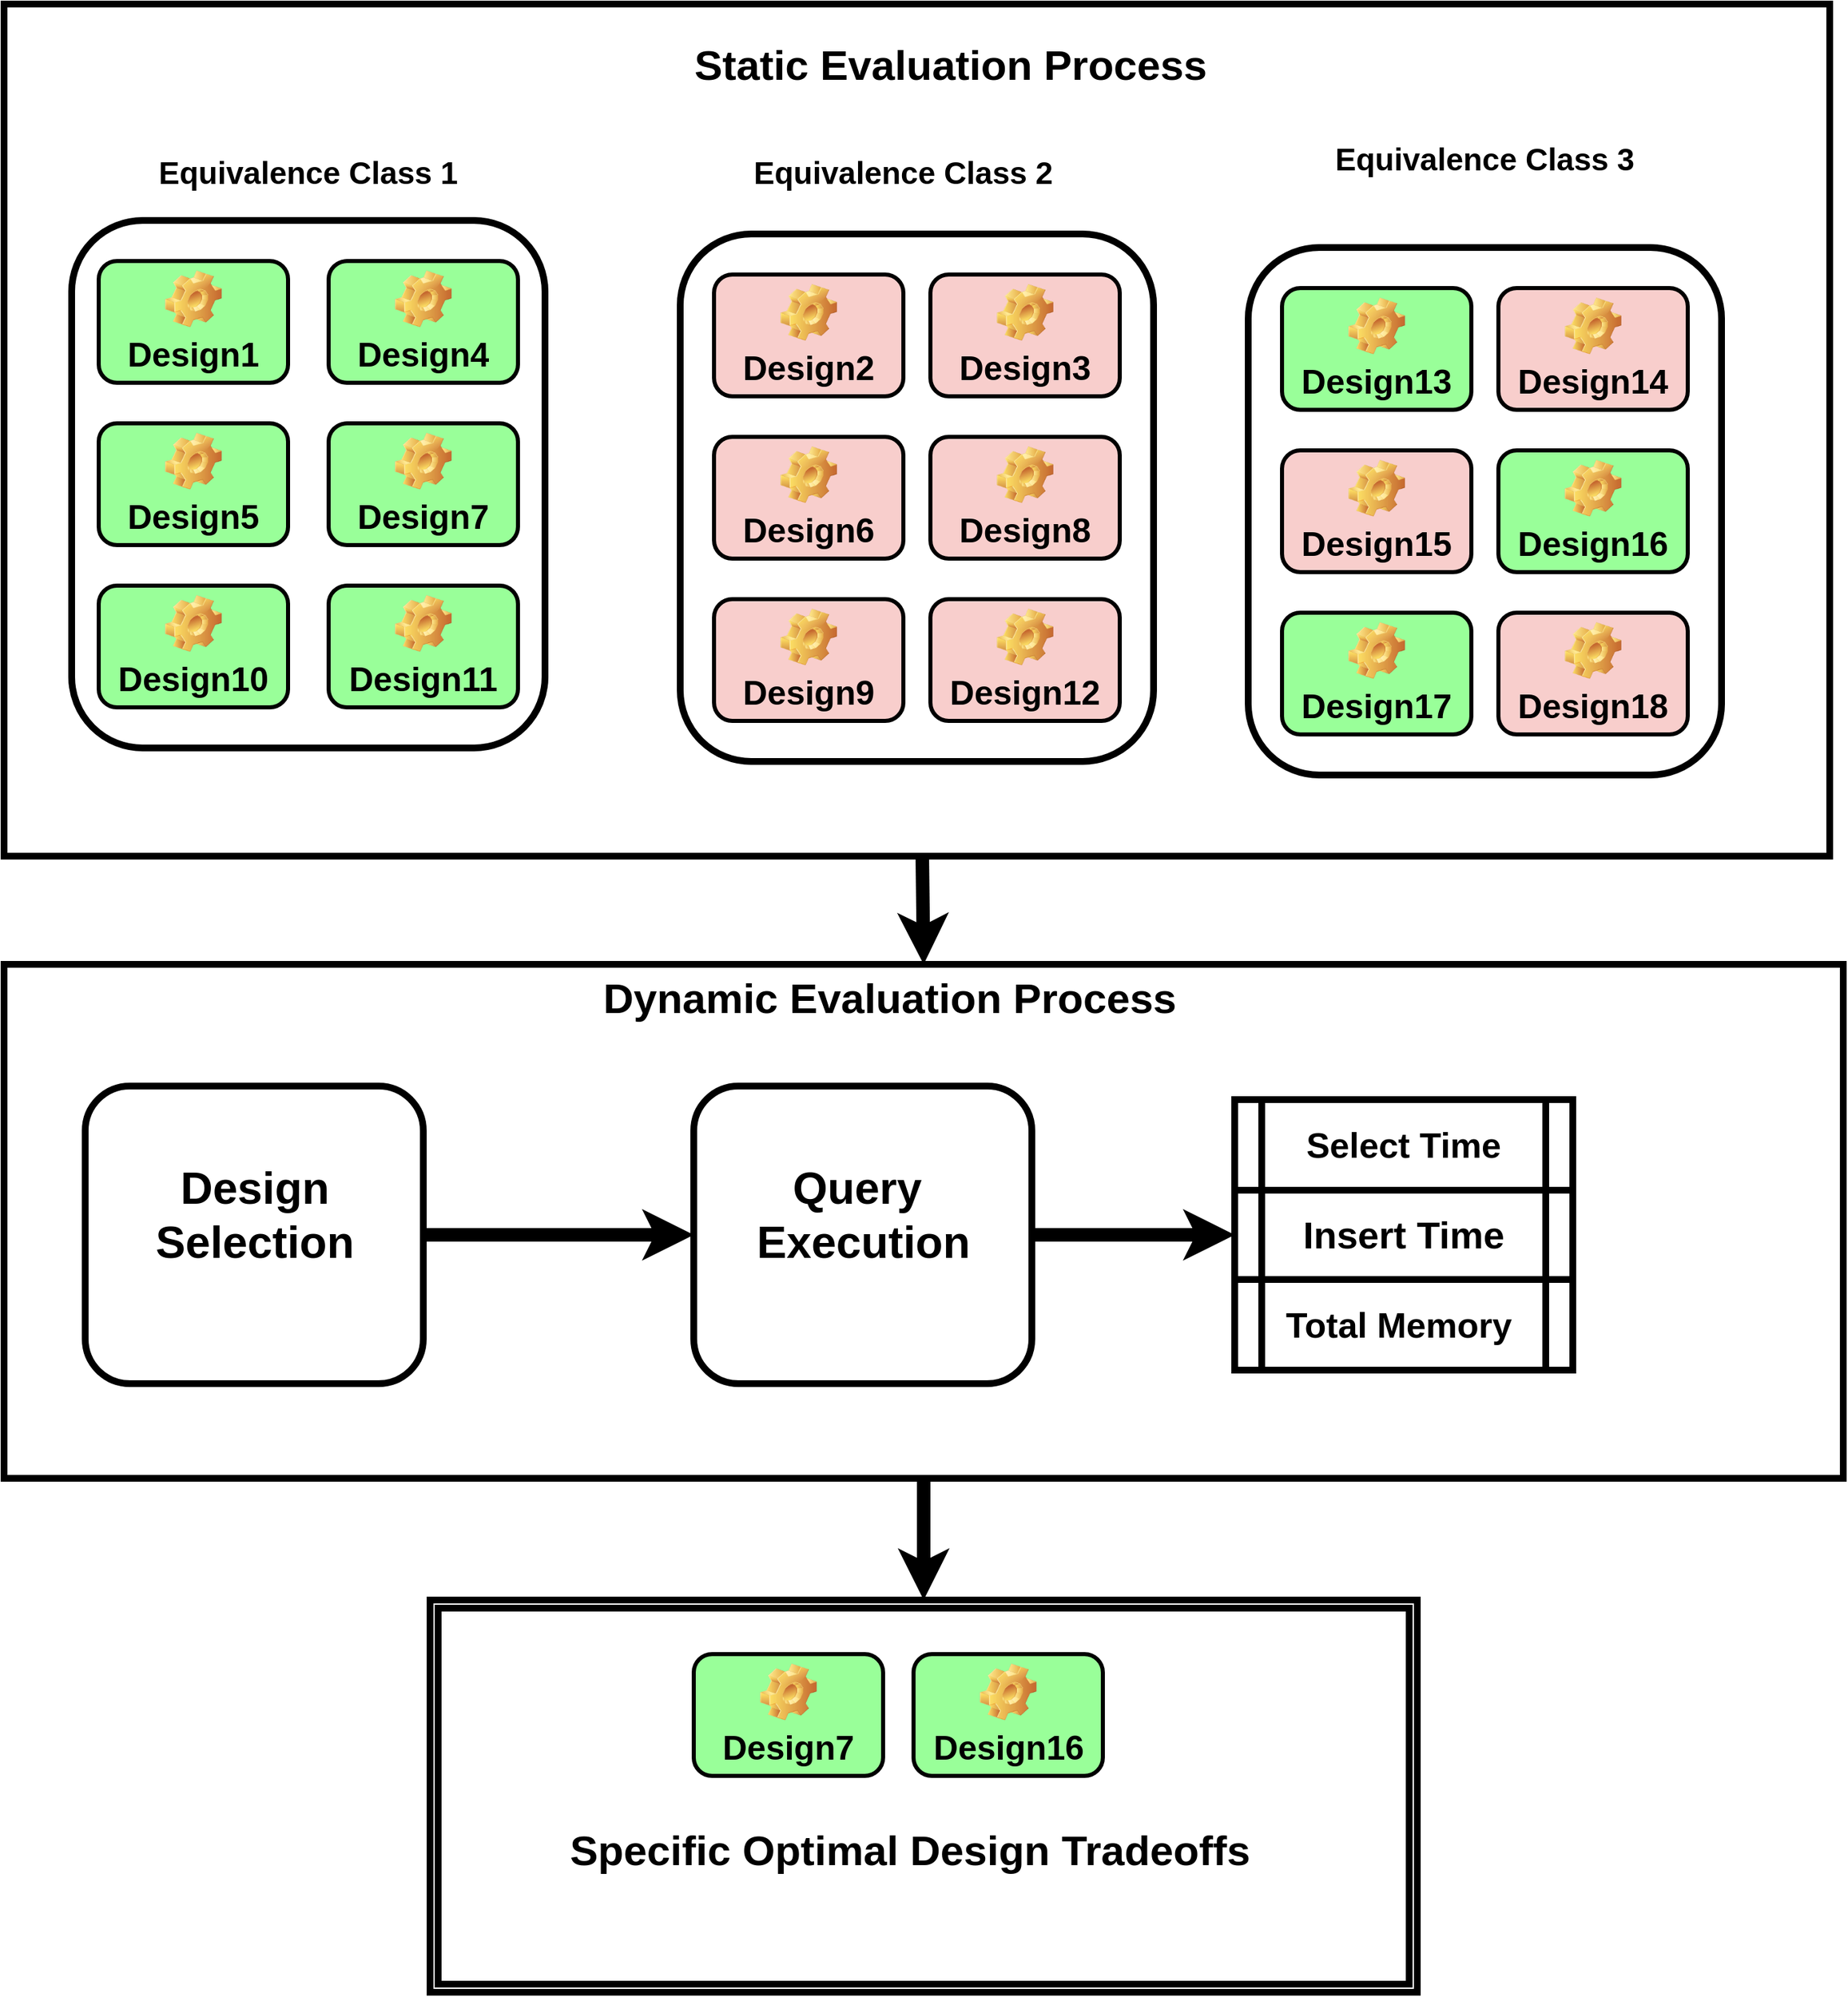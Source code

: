 <mxfile version="20.8.16" type="device"><diagram name="Page-1" id="V7z3oTbX6mY-o2ySOtLd"><mxGraphModel dx="1058" dy="1216" grid="1" gridSize="10" guides="1" tooltips="1" connect="1" arrows="1" fold="1" page="1" pageScale="1" pageWidth="850" pageHeight="1100" math="0" shadow="0"><root><mxCell id="0"/><mxCell id="1" parent="0"/><mxCell id="nu9qOgs71siMeIiWOrZG-42" style="rounded=0;orthogonalLoop=1;jettySize=auto;html=1;entryX=0.5;entryY=0;entryDx=0;entryDy=0;strokeWidth=10;fontSize=45;" edge="1" parent="1" source="nu9qOgs71siMeIiWOrZG-12" target="wTeeNOCVio2BPfGDLfw5-24"><mxGeometry relative="1" as="geometry"/></mxCell><mxCell id="nu9qOgs71siMeIiWOrZG-12" value="" style="rounded=0;whiteSpace=wrap;html=1;strokeWidth=5;fontSize=23;fillColor=none;" vertex="1" parent="1"><mxGeometry x="1070" y="80" width="1350" height="630" as="geometry"/></mxCell><mxCell id="nu9qOgs71siMeIiWOrZG-43" style="edgeStyle=none;rounded=0;orthogonalLoop=1;jettySize=auto;html=1;entryX=0.5;entryY=0;entryDx=0;entryDy=0;strokeWidth=10;fontSize=45;" edge="1" parent="1" source="wTeeNOCVio2BPfGDLfw5-24" target="nu9qOgs71siMeIiWOrZG-40"><mxGeometry relative="1" as="geometry"/></mxCell><mxCell id="wTeeNOCVio2BPfGDLfw5-24" value="" style="rounded=0;whiteSpace=wrap;html=1;strokeWidth=5;fontFamily=Courier New;fontSize=19;fontColor=#009900;fillColor=default;" parent="1" vertex="1"><mxGeometry x="1070" y="790" width="1360" height="380" as="geometry"/></mxCell><mxCell id="wTeeNOCVio2BPfGDLfw5-31" value="" style="rounded=1;whiteSpace=wrap;html=1;strokeWidth=5;fillColor=none;" parent="1" vertex="1"><mxGeometry x="1120" y="240" width="350" height="390" as="geometry"/></mxCell><mxCell id="wTeeNOCVio2BPfGDLfw5-25" value="Design1" style="label;whiteSpace=wrap;html=1;align=center;verticalAlign=bottom;spacingLeft=0;spacingBottom=4;imageAlign=center;imageVerticalAlign=top;image=img/clipart/Gear_128x128.png;strokeWidth=3;fontSize=25;fontColor=#000000;fillColor=#99FF99;" parent="1" vertex="1"><mxGeometry x="1140" y="270" width="140" height="90" as="geometry"/></mxCell><mxCell id="wTeeNOCVio2BPfGDLfw5-26" value="Design4" style="label;whiteSpace=wrap;html=1;align=center;verticalAlign=bottom;spacingLeft=0;spacingBottom=4;imageAlign=center;imageVerticalAlign=top;image=img/clipart/Gear_128x128.png;strokeWidth=3;fontSize=25;fontColor=#000000;fillColor=#99FF99;" parent="1" vertex="1"><mxGeometry x="1310" y="270" width="140" height="90" as="geometry"/></mxCell><mxCell id="wTeeNOCVio2BPfGDLfw5-27" value="Design5" style="label;whiteSpace=wrap;html=1;align=center;verticalAlign=bottom;spacingLeft=0;spacingBottom=4;imageAlign=center;imageVerticalAlign=top;image=img/clipart/Gear_128x128.png;strokeWidth=3;fontSize=25;fontColor=#000000;fillColor=#99FF99;" parent="1" vertex="1"><mxGeometry x="1140" y="390" width="140" height="90" as="geometry"/></mxCell><mxCell id="wTeeNOCVio2BPfGDLfw5-28" value="Design7" style="label;whiteSpace=wrap;html=1;align=center;verticalAlign=bottom;spacingLeft=0;spacingBottom=4;imageAlign=center;imageVerticalAlign=top;image=img/clipart/Gear_128x128.png;strokeWidth=3;fontSize=25;fontColor=#000000;fillColor=#99FF99;" parent="1" vertex="1"><mxGeometry x="1310" y="390" width="140" height="90" as="geometry"/></mxCell><mxCell id="wTeeNOCVio2BPfGDLfw5-29" value="Design10" style="label;whiteSpace=wrap;html=1;align=center;verticalAlign=bottom;spacingLeft=0;spacingBottom=4;imageAlign=center;imageVerticalAlign=top;image=img/clipart/Gear_128x128.png;strokeWidth=3;fontSize=25;fontColor=#000000;fillColor=#99FF99;" parent="1" vertex="1"><mxGeometry x="1140" y="510" width="140" height="90" as="geometry"/></mxCell><mxCell id="wTeeNOCVio2BPfGDLfw5-30" value="Design11" style="label;whiteSpace=wrap;html=1;align=center;verticalAlign=bottom;spacingLeft=0;spacingBottom=4;imageAlign=center;imageVerticalAlign=top;image=img/clipart/Gear_128x128.png;strokeWidth=3;fontSize=25;fontColor=#000000;fillColor=#99FF99;" parent="1" vertex="1"><mxGeometry x="1310" y="510" width="140" height="90" as="geometry"/></mxCell><mxCell id="wTeeNOCVio2BPfGDLfw5-32" value="" style="rounded=1;whiteSpace=wrap;html=1;strokeWidth=5;fillColor=none;" parent="1" vertex="1"><mxGeometry x="1570" y="250" width="350" height="390" as="geometry"/></mxCell><mxCell id="wTeeNOCVio2BPfGDLfw5-40" value="Design3" style="label;whiteSpace=wrap;html=1;align=center;verticalAlign=bottom;spacingLeft=0;spacingBottom=4;imageAlign=center;imageVerticalAlign=top;image=img/clipart/Gear_128x128.png;strokeWidth=3;fontSize=25;fontColor=#000000;fillColor=#F8CECC;" parent="1" vertex="1"><mxGeometry x="1755" y="280" width="140" height="90" as="geometry"/></mxCell><mxCell id="wTeeNOCVio2BPfGDLfw5-41" value="Design6" style="label;whiteSpace=wrap;html=1;align=center;verticalAlign=bottom;spacingLeft=0;spacingBottom=4;imageAlign=center;imageVerticalAlign=top;image=img/clipart/Gear_128x128.png;strokeWidth=3;fontSize=25;fontColor=#000000;fillColor=#F8CECC;" parent="1" vertex="1"><mxGeometry x="1595" y="400" width="140" height="90" as="geometry"/></mxCell><mxCell id="wTeeNOCVio2BPfGDLfw5-42" value="Design2" style="label;whiteSpace=wrap;html=1;align=center;verticalAlign=bottom;spacingLeft=0;spacingBottom=4;imageAlign=center;imageVerticalAlign=top;image=img/clipart/Gear_128x128.png;strokeWidth=3;fontSize=25;fontColor=#000000;fillColor=#F8CECC;" parent="1" vertex="1"><mxGeometry x="1595" y="280" width="140" height="90" as="geometry"/></mxCell><mxCell id="wTeeNOCVio2BPfGDLfw5-43" value="Design9" style="label;whiteSpace=wrap;html=1;align=center;verticalAlign=bottom;spacingLeft=0;spacingBottom=4;imageAlign=center;imageVerticalAlign=top;image=img/clipart/Gear_128x128.png;strokeWidth=3;fontSize=25;fontColor=#000000;fillColor=#F8CECC;" parent="1" vertex="1"><mxGeometry x="1595" y="520" width="140" height="90" as="geometry"/></mxCell><mxCell id="wTeeNOCVio2BPfGDLfw5-44" value="Design12" style="label;whiteSpace=wrap;html=1;align=center;verticalAlign=bottom;spacingLeft=0;spacingBottom=4;imageAlign=center;imageVerticalAlign=top;image=img/clipart/Gear_128x128.png;strokeWidth=3;fontSize=25;fontColor=#000000;fillColor=#F8CECC;" parent="1" vertex="1"><mxGeometry x="1755" y="520" width="140" height="90" as="geometry"/></mxCell><mxCell id="wTeeNOCVio2BPfGDLfw5-45" value="Design8" style="label;whiteSpace=wrap;html=1;align=center;verticalAlign=bottom;spacingLeft=0;spacingBottom=4;imageAlign=center;imageVerticalAlign=top;image=img/clipart/Gear_128x128.png;strokeWidth=3;fontSize=25;fontColor=#000000;fillColor=#F8CECC;" parent="1" vertex="1"><mxGeometry x="1755" y="400" width="140" height="90" as="geometry"/></mxCell><mxCell id="nu9qOgs71siMeIiWOrZG-2" value="" style="rounded=1;whiteSpace=wrap;html=1;strokeWidth=5;fillColor=none;" vertex="1" parent="1"><mxGeometry x="1990" y="260" width="350" height="390" as="geometry"/></mxCell><mxCell id="nu9qOgs71siMeIiWOrZG-3" value="Design14" style="label;whiteSpace=wrap;html=1;align=center;verticalAlign=bottom;spacingLeft=0;spacingBottom=4;imageAlign=center;imageVerticalAlign=top;image=img/clipart/Gear_128x128.png;strokeWidth=3;fontSize=25;fontColor=#000000;fillColor=#F8CECC;" vertex="1" parent="1"><mxGeometry x="2175" y="290" width="140" height="90" as="geometry"/></mxCell><mxCell id="nu9qOgs71siMeIiWOrZG-4" value="Design15" style="label;whiteSpace=wrap;html=1;align=center;verticalAlign=bottom;spacingLeft=0;spacingBottom=4;imageAlign=center;imageVerticalAlign=top;image=img/clipart/Gear_128x128.png;strokeWidth=3;fontSize=25;fontColor=#000000;fillColor=#F8CECC;" vertex="1" parent="1"><mxGeometry x="2015" y="410" width="140" height="90" as="geometry"/></mxCell><mxCell id="nu9qOgs71siMeIiWOrZG-5" value="Design13" style="label;whiteSpace=wrap;html=1;align=center;verticalAlign=bottom;spacingLeft=0;spacingBottom=4;imageAlign=center;imageVerticalAlign=top;image=img/clipart/Gear_128x128.png;strokeWidth=3;fontSize=25;fontColor=#000000;fillColor=#99FF99;" vertex="1" parent="1"><mxGeometry x="2015" y="290" width="140" height="90" as="geometry"/></mxCell><mxCell id="nu9qOgs71siMeIiWOrZG-6" value="Design17" style="label;whiteSpace=wrap;html=1;align=center;verticalAlign=bottom;spacingLeft=0;spacingBottom=4;imageAlign=center;imageVerticalAlign=top;image=img/clipart/Gear_128x128.png;strokeWidth=3;fontSize=25;fontColor=#000000;fillColor=#99FF99;" vertex="1" parent="1"><mxGeometry x="2015" y="530" width="140" height="90" as="geometry"/></mxCell><mxCell id="nu9qOgs71siMeIiWOrZG-7" value="Design18" style="label;whiteSpace=wrap;html=1;align=center;verticalAlign=bottom;spacingLeft=0;spacingBottom=4;imageAlign=center;imageVerticalAlign=top;image=img/clipart/Gear_128x128.png;strokeWidth=3;fontSize=25;fontColor=#000000;fillColor=#F8CECC;" vertex="1" parent="1"><mxGeometry x="2175" y="530" width="140" height="90" as="geometry"/></mxCell><mxCell id="nu9qOgs71siMeIiWOrZG-8" value="Design16" style="label;whiteSpace=wrap;html=1;align=center;verticalAlign=bottom;spacingLeft=0;spacingBottom=4;imageAlign=center;imageVerticalAlign=top;image=img/clipart/Gear_128x128.png;strokeWidth=3;fontSize=25;fontColor=#000000;fillColor=#99FF99;" vertex="1" parent="1"><mxGeometry x="2175" y="410" width="140" height="90" as="geometry"/></mxCell><mxCell id="nu9qOgs71siMeIiWOrZG-9" value="&lt;b&gt;&lt;font style=&quot;font-size: 23px;&quot;&gt;Equivalence Class 1&lt;/font&gt;&lt;/b&gt;" style="text;html=1;strokeColor=none;fillColor=none;align=center;verticalAlign=middle;whiteSpace=wrap;rounded=0;" vertex="1" parent="1"><mxGeometry x="1170" y="190" width="250" height="30" as="geometry"/></mxCell><mxCell id="nu9qOgs71siMeIiWOrZG-10" value="&lt;b&gt;&lt;font style=&quot;font-size: 23px;&quot;&gt;Equivalence Class 2&lt;/font&gt;&lt;/b&gt;" style="text;html=1;strokeColor=none;fillColor=none;align=center;verticalAlign=middle;whiteSpace=wrap;rounded=0;" vertex="1" parent="1"><mxGeometry x="1610" y="190" width="250" height="30" as="geometry"/></mxCell><mxCell id="nu9qOgs71siMeIiWOrZG-11" value="&lt;b&gt;&lt;font style=&quot;font-size: 23px;&quot;&gt;Equivalence Class 3&lt;/font&gt;&lt;/b&gt;" style="text;html=1;strokeColor=none;fillColor=none;align=center;verticalAlign=middle;whiteSpace=wrap;rounded=0;" vertex="1" parent="1"><mxGeometry x="2040" y="180" width="250" height="30" as="geometry"/></mxCell><mxCell id="nu9qOgs71siMeIiWOrZG-13" value="&lt;b&gt;&lt;font style=&quot;font-size: 31px;&quot;&gt;Static Evaluation Process&lt;/font&gt;&lt;/b&gt;" style="text;html=1;strokeColor=none;fillColor=none;align=center;verticalAlign=middle;whiteSpace=wrap;rounded=0;fontSize=23;" vertex="1" parent="1"><mxGeometry x="1480" y="110" width="580" height="30" as="geometry"/></mxCell><mxCell id="nu9qOgs71siMeIiWOrZG-33" style="edgeStyle=orthogonalEdgeStyle;rounded=0;orthogonalLoop=1;jettySize=auto;html=1;entryX=0;entryY=0.5;entryDx=0;entryDy=0;strokeWidth=10;fontSize=26;" edge="1" parent="1" source="nu9qOgs71siMeIiWOrZG-14" target="nu9qOgs71siMeIiWOrZG-17"><mxGeometry relative="1" as="geometry"/></mxCell><mxCell id="nu9qOgs71siMeIiWOrZG-14" value="" style="rounded=1;whiteSpace=wrap;html=1;strokeWidth=5;fontSize=31;fillColor=none;" vertex="1" parent="1"><mxGeometry x="1130" y="880" width="250" height="220" as="geometry"/></mxCell><mxCell id="nu9qOgs71siMeIiWOrZG-15" value="&lt;b&gt;&lt;font style=&quot;font-size: 33px;&quot;&gt;Design Selection&lt;/font&gt;&lt;/b&gt;" style="text;html=1;strokeColor=none;fillColor=none;align=center;verticalAlign=middle;whiteSpace=wrap;rounded=0;fontSize=31;" vertex="1" parent="1"><mxGeometry x="1217.5" y="960" width="75" height="30" as="geometry"/></mxCell><mxCell id="nu9qOgs71siMeIiWOrZG-34" style="edgeStyle=orthogonalEdgeStyle;rounded=0;orthogonalLoop=1;jettySize=auto;html=1;entryX=0;entryY=0.5;entryDx=0;entryDy=0;strokeWidth=10;fontSize=26;" edge="1" parent="1" source="nu9qOgs71siMeIiWOrZG-17" target="nu9qOgs71siMeIiWOrZG-25"><mxGeometry relative="1" as="geometry"/></mxCell><mxCell id="nu9qOgs71siMeIiWOrZG-17" value="" style="rounded=1;whiteSpace=wrap;html=1;strokeWidth=5;fontSize=31;fillColor=none;" vertex="1" parent="1"><mxGeometry x="1580" y="880" width="250" height="220" as="geometry"/></mxCell><mxCell id="nu9qOgs71siMeIiWOrZG-18" value="&lt;b&gt;&lt;font style=&quot;font-size: 33px;&quot;&gt;Query&amp;nbsp;&lt;br&gt;Execution&lt;br&gt;&lt;/font&gt;&lt;/b&gt;" style="text;html=1;strokeColor=none;fillColor=none;align=center;verticalAlign=middle;whiteSpace=wrap;rounded=0;fontSize=31;" vertex="1" parent="1"><mxGeometry x="1667.5" y="960" width="75" height="30" as="geometry"/></mxCell><mxCell id="nu9qOgs71siMeIiWOrZG-20" value="" style="shape=table;startSize=0;container=1;collapsible=0;childLayout=tableLayout;fontSize=16;strokeWidth=5;fillColor=none;" vertex="1" parent="1"><mxGeometry x="1980" y="890" width="250" height="200" as="geometry"/></mxCell><mxCell id="nu9qOgs71siMeIiWOrZG-21" value="" style="shape=tableRow;horizontal=0;startSize=0;swimlaneHead=0;swimlaneBody=0;strokeColor=inherit;top=0;left=0;bottom=0;right=0;collapsible=0;dropTarget=0;fillColor=none;points=[[0,0.5],[1,0.5]];portConstraint=eastwest;fontSize=16;strokeWidth=5;" vertex="1" parent="nu9qOgs71siMeIiWOrZG-20"><mxGeometry width="250" height="67" as="geometry"/></mxCell><mxCell id="nu9qOgs71siMeIiWOrZG-22" value="" style="shape=partialRectangle;html=1;whiteSpace=wrap;connectable=0;strokeColor=inherit;overflow=hidden;fillColor=none;top=0;left=0;bottom=0;right=0;pointerEvents=1;fontSize=16;strokeWidth=5;" vertex="1" parent="nu9qOgs71siMeIiWOrZG-21"><mxGeometry width="20" height="67" as="geometry"><mxRectangle width="20" height="67" as="alternateBounds"/></mxGeometry></mxCell><mxCell id="nu9qOgs71siMeIiWOrZG-23" value="&lt;b&gt;&lt;font style=&quot;font-size: 26px;&quot;&gt;Select Time&lt;/font&gt;&lt;/b&gt;" style="shape=partialRectangle;html=1;whiteSpace=wrap;connectable=0;strokeColor=inherit;overflow=hidden;fillColor=none;top=0;left=0;bottom=0;right=0;pointerEvents=1;fontSize=16;strokeWidth=5;" vertex="1" parent="nu9qOgs71siMeIiWOrZG-21"><mxGeometry x="20" width="210" height="67" as="geometry"><mxRectangle width="210" height="67" as="alternateBounds"/></mxGeometry></mxCell><mxCell id="nu9qOgs71siMeIiWOrZG-24" value="" style="shape=partialRectangle;html=1;whiteSpace=wrap;connectable=0;strokeColor=inherit;overflow=hidden;fillColor=none;top=0;left=0;bottom=0;right=0;pointerEvents=1;fontSize=16;strokeWidth=5;" vertex="1" parent="nu9qOgs71siMeIiWOrZG-21"><mxGeometry x="230" width="20" height="67" as="geometry"><mxRectangle width="20" height="67" as="alternateBounds"/></mxGeometry></mxCell><mxCell id="nu9qOgs71siMeIiWOrZG-25" value="" style="shape=tableRow;horizontal=0;startSize=0;swimlaneHead=0;swimlaneBody=0;strokeColor=inherit;top=0;left=0;bottom=0;right=0;collapsible=0;dropTarget=0;fillColor=none;points=[[0,0.5],[1,0.5]];portConstraint=eastwest;fontSize=16;strokeWidth=5;" vertex="1" parent="nu9qOgs71siMeIiWOrZG-20"><mxGeometry y="67" width="250" height="66" as="geometry"/></mxCell><mxCell id="nu9qOgs71siMeIiWOrZG-26" value="" style="shape=partialRectangle;html=1;whiteSpace=wrap;connectable=0;strokeColor=inherit;overflow=hidden;fillColor=none;top=0;left=0;bottom=0;right=0;pointerEvents=1;fontSize=16;strokeWidth=5;" vertex="1" parent="nu9qOgs71siMeIiWOrZG-25"><mxGeometry width="20" height="66" as="geometry"><mxRectangle width="20" height="66" as="alternateBounds"/></mxGeometry></mxCell><mxCell id="nu9qOgs71siMeIiWOrZG-27" value="&lt;b&gt;&lt;font style=&quot;font-size: 28px;&quot;&gt;Insert Time&lt;/font&gt;&lt;/b&gt;" style="shape=partialRectangle;html=1;whiteSpace=wrap;connectable=0;strokeColor=inherit;overflow=hidden;fillColor=none;top=0;left=0;bottom=0;right=0;pointerEvents=1;fontSize=16;strokeWidth=5;" vertex="1" parent="nu9qOgs71siMeIiWOrZG-25"><mxGeometry x="20" width="210" height="66" as="geometry"><mxRectangle width="210" height="66" as="alternateBounds"/></mxGeometry></mxCell><mxCell id="nu9qOgs71siMeIiWOrZG-28" value="" style="shape=partialRectangle;html=1;whiteSpace=wrap;connectable=0;strokeColor=inherit;overflow=hidden;fillColor=none;top=0;left=0;bottom=0;right=0;pointerEvents=1;fontSize=16;strokeWidth=5;" vertex="1" parent="nu9qOgs71siMeIiWOrZG-25"><mxGeometry x="230" width="20" height="66" as="geometry"><mxRectangle width="20" height="66" as="alternateBounds"/></mxGeometry></mxCell><mxCell id="nu9qOgs71siMeIiWOrZG-29" value="" style="shape=tableRow;horizontal=0;startSize=0;swimlaneHead=0;swimlaneBody=0;strokeColor=inherit;top=0;left=0;bottom=0;right=0;collapsible=0;dropTarget=0;fillColor=none;points=[[0,0.5],[1,0.5]];portConstraint=eastwest;fontSize=16;strokeWidth=5;" vertex="1" parent="nu9qOgs71siMeIiWOrZG-20"><mxGeometry y="133" width="250" height="67" as="geometry"/></mxCell><mxCell id="nu9qOgs71siMeIiWOrZG-30" value="" style="shape=partialRectangle;html=1;whiteSpace=wrap;connectable=0;strokeColor=inherit;overflow=hidden;fillColor=none;top=0;left=0;bottom=0;right=0;pointerEvents=1;fontSize=16;strokeWidth=5;" vertex="1" parent="nu9qOgs71siMeIiWOrZG-29"><mxGeometry width="20" height="67" as="geometry"><mxRectangle width="20" height="67" as="alternateBounds"/></mxGeometry></mxCell><mxCell id="nu9qOgs71siMeIiWOrZG-31" value="&lt;b&gt;&lt;font style=&quot;font-size: 26px;&quot;&gt;Total Memory&amp;nbsp;&lt;/font&gt;&lt;/b&gt;" style="shape=partialRectangle;html=1;whiteSpace=wrap;connectable=0;strokeColor=inherit;overflow=hidden;fillColor=none;top=0;left=0;bottom=0;right=0;pointerEvents=1;fontSize=16;strokeWidth=5;" vertex="1" parent="nu9qOgs71siMeIiWOrZG-29"><mxGeometry x="20" width="210" height="67" as="geometry"><mxRectangle width="210" height="67" as="alternateBounds"/></mxGeometry></mxCell><mxCell id="nu9qOgs71siMeIiWOrZG-32" value="" style="shape=partialRectangle;html=1;whiteSpace=wrap;connectable=0;strokeColor=inherit;overflow=hidden;fillColor=none;top=0;left=0;bottom=0;right=0;pointerEvents=1;fontSize=16;strokeWidth=5;" vertex="1" parent="nu9qOgs71siMeIiWOrZG-29"><mxGeometry x="230" width="20" height="67" as="geometry"><mxRectangle width="20" height="67" as="alternateBounds"/></mxGeometry></mxCell><mxCell id="nu9qOgs71siMeIiWOrZG-35" value="&lt;b&gt;&lt;font style=&quot;font-size: 31px;&quot;&gt;Dynamic Evaluation Process&lt;/font&gt;&lt;/b&gt;" style="text;html=1;strokeColor=none;fillColor=none;align=center;verticalAlign=middle;whiteSpace=wrap;rounded=0;fontSize=23;" vertex="1" parent="1"><mxGeometry x="1435" y="800" width="580" height="30" as="geometry"/></mxCell><mxCell id="nu9qOgs71siMeIiWOrZG-38" value="Design7" style="label;whiteSpace=wrap;html=1;align=center;verticalAlign=bottom;spacingLeft=0;spacingBottom=4;imageAlign=center;imageVerticalAlign=top;image=img/clipart/Gear_128x128.png;strokeWidth=3;fontSize=25;fontColor=#000000;fillColor=#99FF99;" vertex="1" parent="1"><mxGeometry x="1580" y="1300" width="140" height="90" as="geometry"/></mxCell><mxCell id="nu9qOgs71siMeIiWOrZG-39" value="Design16" style="label;whiteSpace=wrap;html=1;align=center;verticalAlign=bottom;spacingLeft=0;spacingBottom=4;imageAlign=center;imageVerticalAlign=top;image=img/clipart/Gear_128x128.png;strokeWidth=3;fontSize=25;fontColor=#000000;fillColor=#99FF99;" vertex="1" parent="1"><mxGeometry x="1742.5" y="1300" width="140" height="90" as="geometry"/></mxCell><mxCell id="nu9qOgs71siMeIiWOrZG-40" value="" style="shape=ext;double=1;rounded=0;whiteSpace=wrap;html=1;strokeWidth=5;fontSize=45;fillColor=none;" vertex="1" parent="1"><mxGeometry x="1385" y="1260" width="730" height="290" as="geometry"/></mxCell><mxCell id="nu9qOgs71siMeIiWOrZG-41" value="&lt;b&gt;&lt;font style=&quot;font-size: 31px;&quot;&gt;Specific Optimal Design Tradeoffs&lt;/font&gt;&lt;/b&gt;" style="text;html=1;strokeColor=none;fillColor=none;align=center;verticalAlign=middle;whiteSpace=wrap;rounded=0;fontSize=23;" vertex="1" parent="1"><mxGeometry x="1450" y="1430" width="580" height="30" as="geometry"/></mxCell></root></mxGraphModel></diagram></mxfile>